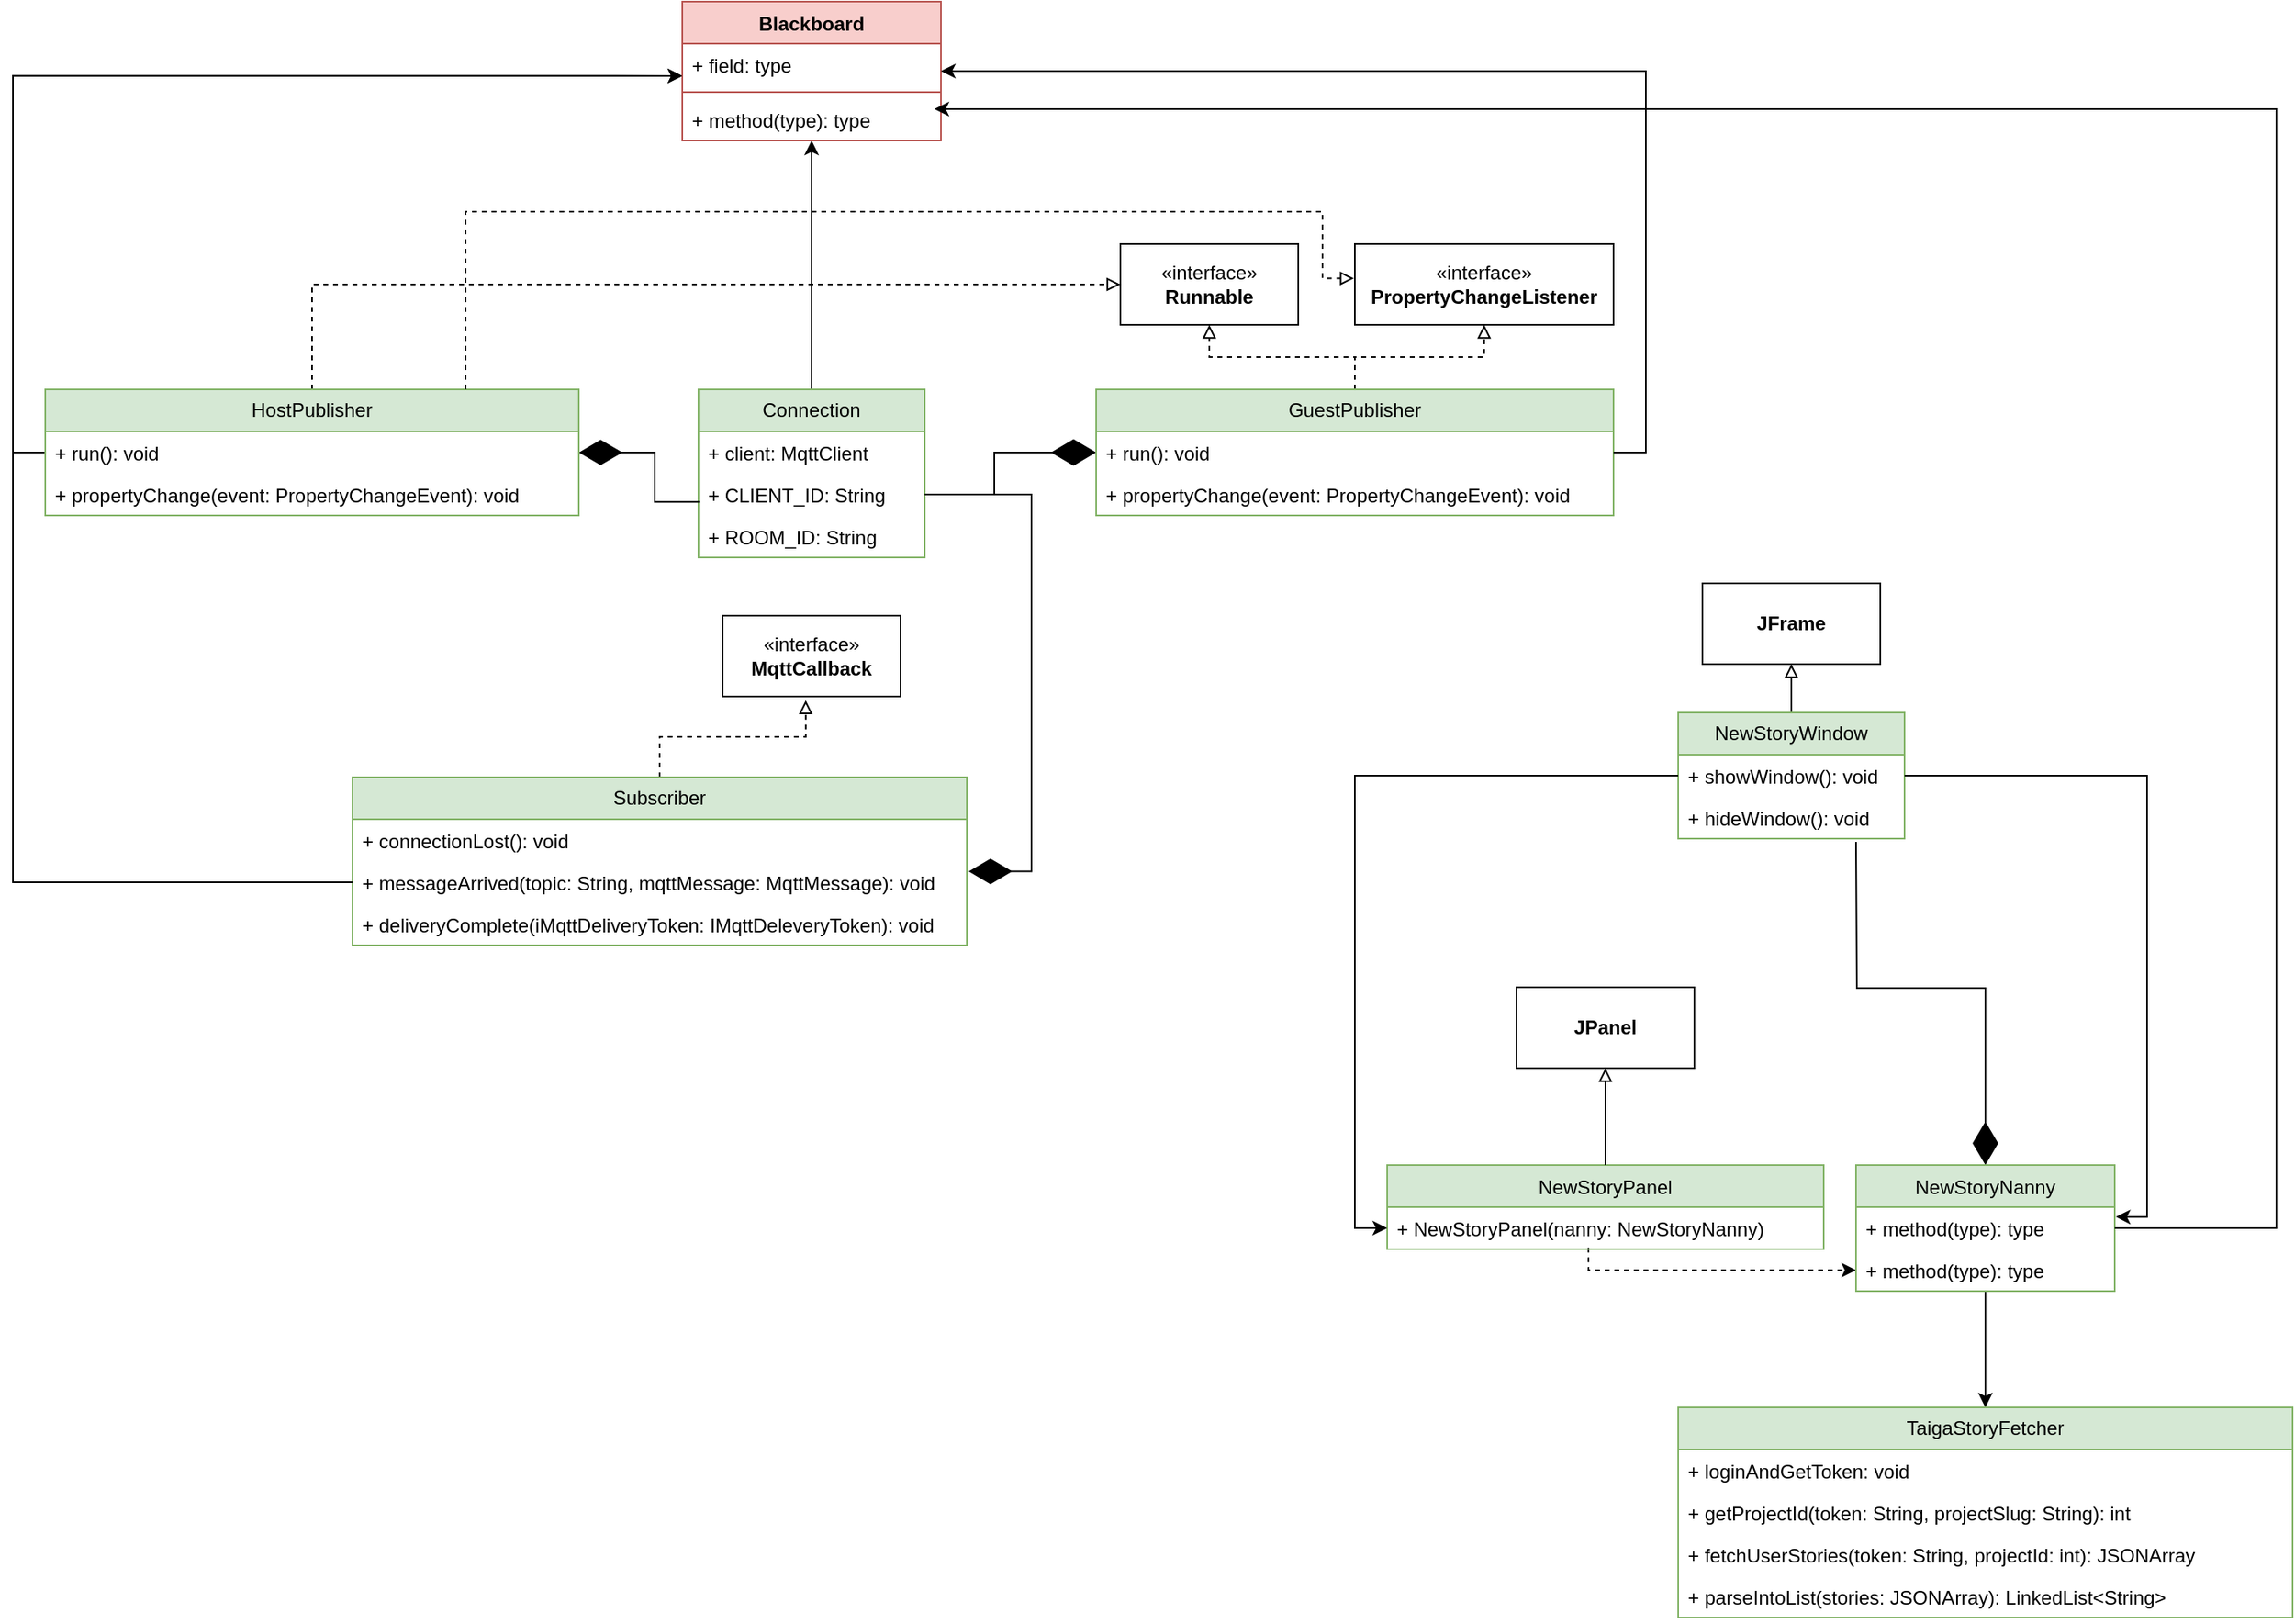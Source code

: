 <mxfile version="27.1.4">
  <diagram id="C5RBs43oDa-KdzZeNtuy" name="Page-1">
    <mxGraphModel dx="2864" dy="2312" grid="1" gridSize="10" guides="1" tooltips="1" connect="1" arrows="1" fold="1" page="1" pageScale="1" pageWidth="827" pageHeight="1169" math="0" shadow="0">
      <root>
        <mxCell id="WIyWlLk6GJQsqaUBKTNV-0" />
        <mxCell id="WIyWlLk6GJQsqaUBKTNV-1" parent="WIyWlLk6GJQsqaUBKTNV-0" />
        <mxCell id="sdMigr9z8ULhyfIldjyS-41" style="edgeStyle=orthogonalEdgeStyle;rounded=0;orthogonalLoop=1;jettySize=auto;html=1;entryX=0.5;entryY=1;entryDx=0;entryDy=0;" edge="1" parent="WIyWlLk6GJQsqaUBKTNV-1" source="sdMigr9z8ULhyfIldjyS-0" target="sdMigr9z8ULhyfIldjyS-34">
          <mxGeometry relative="1" as="geometry" />
        </mxCell>
        <mxCell id="sdMigr9z8ULhyfIldjyS-0" value="Connection" style="swimlane;fontStyle=0;childLayout=stackLayout;horizontal=1;startSize=26;fillColor=#d5e8d4;horizontalStack=0;resizeParent=1;resizeParentMax=0;resizeLast=0;collapsible=1;marginBottom=0;whiteSpace=wrap;html=1;strokeColor=#82b366;" vertex="1" parent="WIyWlLk6GJQsqaUBKTNV-1">
          <mxGeometry x="274" y="130" width="140" height="104" as="geometry">
            <mxRectangle x="274" y="130" width="100" height="30" as="alternateBounds" />
          </mxGeometry>
        </mxCell>
        <mxCell id="sdMigr9z8ULhyfIldjyS-1" value="+ client: MqttClient" style="text;strokeColor=none;fillColor=none;align=left;verticalAlign=top;spacingLeft=4;spacingRight=4;overflow=hidden;rotatable=0;points=[[0,0.5],[1,0.5]];portConstraint=eastwest;whiteSpace=wrap;html=1;" vertex="1" parent="sdMigr9z8ULhyfIldjyS-0">
          <mxGeometry y="26" width="140" height="26" as="geometry" />
        </mxCell>
        <mxCell id="sdMigr9z8ULhyfIldjyS-2" value="+ CLIENT_ID: String" style="text;strokeColor=none;fillColor=none;align=left;verticalAlign=top;spacingLeft=4;spacingRight=4;overflow=hidden;rotatable=0;points=[[0,0.5],[1,0.5]];portConstraint=eastwest;whiteSpace=wrap;html=1;" vertex="1" parent="sdMigr9z8ULhyfIldjyS-0">
          <mxGeometry y="52" width="140" height="26" as="geometry" />
        </mxCell>
        <mxCell id="sdMigr9z8ULhyfIldjyS-3" value="&lt;div&gt;+ ROOM_ID: String&lt;/div&gt;" style="text;strokeColor=none;fillColor=none;align=left;verticalAlign=top;spacingLeft=4;spacingRight=4;overflow=hidden;rotatable=0;points=[[0,0.5],[1,0.5]];portConstraint=eastwest;whiteSpace=wrap;html=1;" vertex="1" parent="sdMigr9z8ULhyfIldjyS-0">
          <mxGeometry y="78" width="140" height="26" as="geometry" />
        </mxCell>
        <mxCell id="sdMigr9z8ULhyfIldjyS-13" style="edgeStyle=orthogonalEdgeStyle;rounded=0;orthogonalLoop=1;jettySize=auto;html=1;endArrow=none;startFill=1;startArrow=diamondThin;strokeWidth=1;endSize=25;startSize=25;entryX=1;entryY=0.5;entryDx=0;entryDy=0;" edge="1" parent="WIyWlLk6GJQsqaUBKTNV-1" source="sdMigr9z8ULhyfIldjyS-8" target="sdMigr9z8ULhyfIldjyS-2">
          <mxGeometry relative="1" as="geometry">
            <mxPoint x="430" y="180" as="targetPoint" />
          </mxGeometry>
        </mxCell>
        <mxCell id="sdMigr9z8ULhyfIldjyS-16" style="edgeStyle=orthogonalEdgeStyle;rounded=0;orthogonalLoop=1;jettySize=auto;html=1;entryX=0.5;entryY=1;entryDx=0;entryDy=0;dashed=1;endArrow=block;endFill=0;" edge="1" parent="WIyWlLk6GJQsqaUBKTNV-1" source="sdMigr9z8ULhyfIldjyS-8" target="sdMigr9z8ULhyfIldjyS-14">
          <mxGeometry relative="1" as="geometry" />
        </mxCell>
        <mxCell id="sdMigr9z8ULhyfIldjyS-17" style="edgeStyle=orthogonalEdgeStyle;rounded=0;orthogonalLoop=1;jettySize=auto;html=1;entryX=0.5;entryY=1;entryDx=0;entryDy=0;exitX=0.5;exitY=0;exitDx=0;exitDy=0;dashed=1;endArrow=block;endFill=0;" edge="1" parent="WIyWlLk6GJQsqaUBKTNV-1" source="sdMigr9z8ULhyfIldjyS-8" target="sdMigr9z8ULhyfIldjyS-15">
          <mxGeometry relative="1" as="geometry">
            <mxPoint x="640" y="110" as="targetPoint" />
          </mxGeometry>
        </mxCell>
        <mxCell id="sdMigr9z8ULhyfIldjyS-8" value="GuestPublisher" style="swimlane;fontStyle=0;childLayout=stackLayout;horizontal=1;startSize=26;fillColor=#d5e8d4;horizontalStack=0;resizeParent=1;resizeParentMax=0;resizeLast=0;collapsible=1;marginBottom=0;whiteSpace=wrap;html=1;strokeColor=#82b366;" vertex="1" parent="WIyWlLk6GJQsqaUBKTNV-1">
          <mxGeometry x="520" y="130" width="320" height="78" as="geometry" />
        </mxCell>
        <mxCell id="sdMigr9z8ULhyfIldjyS-9" value="+ run(): void" style="text;strokeColor=none;fillColor=none;align=left;verticalAlign=top;spacingLeft=4;spacingRight=4;overflow=hidden;rotatable=0;points=[[0,0.5],[1,0.5]];portConstraint=eastwest;whiteSpace=wrap;html=1;" vertex="1" parent="sdMigr9z8ULhyfIldjyS-8">
          <mxGeometry y="26" width="320" height="26" as="geometry" />
        </mxCell>
        <mxCell id="sdMigr9z8ULhyfIldjyS-10" value="&lt;div&gt;+ propertyChange(event: PropertyChangeEvent): void&lt;/div&gt;" style="text;strokeColor=none;fillColor=none;align=left;verticalAlign=top;spacingLeft=4;spacingRight=4;overflow=hidden;rotatable=0;points=[[0,0.5],[1,0.5]];portConstraint=eastwest;whiteSpace=wrap;html=1;" vertex="1" parent="sdMigr9z8ULhyfIldjyS-8">
          <mxGeometry y="52" width="320" height="26" as="geometry" />
        </mxCell>
        <mxCell id="sdMigr9z8ULhyfIldjyS-14" value="«interface»&lt;br&gt;&lt;b&gt;Runnable&lt;/b&gt;" style="html=1;whiteSpace=wrap;" vertex="1" parent="WIyWlLk6GJQsqaUBKTNV-1">
          <mxGeometry x="535" y="40" width="110" height="50" as="geometry" />
        </mxCell>
        <mxCell id="sdMigr9z8ULhyfIldjyS-15" value="«interface»&lt;br&gt;&lt;b&gt;PropertyChangeListener&lt;/b&gt;" style="html=1;whiteSpace=wrap;" vertex="1" parent="WIyWlLk6GJQsqaUBKTNV-1">
          <mxGeometry x="680" y="40" width="160" height="50" as="geometry" />
        </mxCell>
        <mxCell id="sdMigr9z8ULhyfIldjyS-23" style="edgeStyle=orthogonalEdgeStyle;rounded=0;orthogonalLoop=1;jettySize=auto;html=1;endArrow=none;startFill=1;startArrow=diamondThin;startSize=24;entryX=0.004;entryY=0.676;entryDx=0;entryDy=0;entryPerimeter=0;" edge="1" parent="WIyWlLk6GJQsqaUBKTNV-1" source="sdMigr9z8ULhyfIldjyS-18" target="sdMigr9z8ULhyfIldjyS-2">
          <mxGeometry relative="1" as="geometry">
            <mxPoint x="270" y="200" as="targetPoint" />
          </mxGeometry>
        </mxCell>
        <mxCell id="sdMigr9z8ULhyfIldjyS-24" style="edgeStyle=orthogonalEdgeStyle;rounded=0;orthogonalLoop=1;jettySize=auto;html=1;entryX=0;entryY=0.5;entryDx=0;entryDy=0;exitX=0.5;exitY=0;exitDx=0;exitDy=0;dashed=1;endArrow=block;endFill=0;" edge="1" parent="WIyWlLk6GJQsqaUBKTNV-1" source="sdMigr9z8ULhyfIldjyS-18" target="sdMigr9z8ULhyfIldjyS-14">
          <mxGeometry relative="1" as="geometry" />
        </mxCell>
        <mxCell id="sdMigr9z8ULhyfIldjyS-39" style="edgeStyle=orthogonalEdgeStyle;rounded=0;orthogonalLoop=1;jettySize=auto;html=1;exitX=0;exitY=0.5;exitDx=0;exitDy=0;entryX=0.001;entryY=0.767;entryDx=0;entryDy=0;entryPerimeter=0;" edge="1" parent="WIyWlLk6GJQsqaUBKTNV-1" source="sdMigr9z8ULhyfIldjyS-19" target="sdMigr9z8ULhyfIldjyS-35">
          <mxGeometry relative="1" as="geometry">
            <mxPoint x="210" y="-90" as="targetPoint" />
          </mxGeometry>
        </mxCell>
        <mxCell id="sdMigr9z8ULhyfIldjyS-18" value="HostPublisher" style="swimlane;fontStyle=0;childLayout=stackLayout;horizontal=1;startSize=26;fillColor=#d5e8d4;horizontalStack=0;resizeParent=1;resizeParentMax=0;resizeLast=0;collapsible=1;marginBottom=0;whiteSpace=wrap;html=1;strokeColor=#82b366;" vertex="1" parent="WIyWlLk6GJQsqaUBKTNV-1">
          <mxGeometry x="-130" y="130" width="330" height="78" as="geometry" />
        </mxCell>
        <mxCell id="sdMigr9z8ULhyfIldjyS-19" value="+ run(): void" style="text;strokeColor=none;fillColor=none;align=left;verticalAlign=top;spacingLeft=4;spacingRight=4;overflow=hidden;rotatable=0;points=[[0,0.5],[1,0.5]];portConstraint=eastwest;whiteSpace=wrap;html=1;" vertex="1" parent="sdMigr9z8ULhyfIldjyS-18">
          <mxGeometry y="26" width="330" height="26" as="geometry" />
        </mxCell>
        <mxCell id="sdMigr9z8ULhyfIldjyS-20" value="&lt;div&gt;+ propertyChange(event: PropertyChangeEvent): void&lt;/div&gt;" style="text;strokeColor=none;fillColor=none;align=left;verticalAlign=top;spacingLeft=4;spacingRight=4;overflow=hidden;rotatable=0;points=[[0,0.5],[1,0.5]];portConstraint=eastwest;whiteSpace=wrap;html=1;" vertex="1" parent="sdMigr9z8ULhyfIldjyS-18">
          <mxGeometry y="52" width="330" height="26" as="geometry" />
        </mxCell>
        <mxCell id="sdMigr9z8ULhyfIldjyS-25" style="edgeStyle=orthogonalEdgeStyle;rounded=0;orthogonalLoop=1;jettySize=auto;html=1;entryX=-0.004;entryY=0.426;entryDx=0;entryDy=0;entryPerimeter=0;dashed=1;endArrow=block;endFill=0;" edge="1" parent="WIyWlLk6GJQsqaUBKTNV-1" target="sdMigr9z8ULhyfIldjyS-15">
          <mxGeometry relative="1" as="geometry">
            <mxPoint x="130" y="130" as="sourcePoint" />
            <Array as="points">
              <mxPoint x="130" y="20" />
              <mxPoint x="660" y="20" />
              <mxPoint x="660" y="61" />
            </Array>
          </mxGeometry>
        </mxCell>
        <mxCell id="sdMigr9z8ULhyfIldjyS-32" style="edgeStyle=orthogonalEdgeStyle;rounded=0;orthogonalLoop=1;jettySize=auto;html=1;entryX=0.467;entryY=1.047;entryDx=0;entryDy=0;entryPerimeter=0;dashed=1;endArrow=block;endFill=0;" edge="1" parent="WIyWlLk6GJQsqaUBKTNV-1" source="sdMigr9z8ULhyfIldjyS-26" target="sdMigr9z8ULhyfIldjyS-30">
          <mxGeometry relative="1" as="geometry">
            <mxPoint x="340" y="330" as="targetPoint" />
          </mxGeometry>
        </mxCell>
        <mxCell id="sdMigr9z8ULhyfIldjyS-33" style="edgeStyle=orthogonalEdgeStyle;rounded=0;orthogonalLoop=1;jettySize=auto;html=1;entryX=1;entryY=0.5;entryDx=0;entryDy=0;exitX=1.003;exitY=0.241;exitDx=0;exitDy=0;exitPerimeter=0;startArrow=diamondThin;startFill=1;endArrow=none;startSize=24;" edge="1" parent="WIyWlLk6GJQsqaUBKTNV-1" source="sdMigr9z8ULhyfIldjyS-28" target="sdMigr9z8ULhyfIldjyS-2">
          <mxGeometry relative="1" as="geometry" />
        </mxCell>
        <mxCell id="sdMigr9z8ULhyfIldjyS-26" value="Subscriber" style="swimlane;fontStyle=0;childLayout=stackLayout;horizontal=1;startSize=26;fillColor=#d5e8d4;horizontalStack=0;resizeParent=1;resizeParentMax=0;resizeLast=0;collapsible=1;marginBottom=0;whiteSpace=wrap;html=1;strokeColor=#82b366;" vertex="1" parent="WIyWlLk6GJQsqaUBKTNV-1">
          <mxGeometry x="60" y="370" width="380" height="104" as="geometry" />
        </mxCell>
        <mxCell id="sdMigr9z8ULhyfIldjyS-27" value="+ connectionLost(): void" style="text;strokeColor=none;fillColor=none;align=left;verticalAlign=top;spacingLeft=4;spacingRight=4;overflow=hidden;rotatable=0;points=[[0,0.5],[1,0.5]];portConstraint=eastwest;whiteSpace=wrap;html=1;" vertex="1" parent="sdMigr9z8ULhyfIldjyS-26">
          <mxGeometry y="26" width="380" height="26" as="geometry" />
        </mxCell>
        <mxCell id="sdMigr9z8ULhyfIldjyS-28" value="+ messageArrived(topic: String, mqttMessage: MqttMessage): void" style="text;strokeColor=none;fillColor=none;align=left;verticalAlign=top;spacingLeft=4;spacingRight=4;overflow=hidden;rotatable=0;points=[[0,0.5],[1,0.5]];portConstraint=eastwest;whiteSpace=wrap;html=1;" vertex="1" parent="sdMigr9z8ULhyfIldjyS-26">
          <mxGeometry y="52" width="380" height="26" as="geometry" />
        </mxCell>
        <mxCell id="sdMigr9z8ULhyfIldjyS-29" value="+ deliveryComplete(iMqttDeliveryToken: IMqttDeleveryToken): void" style="text;strokeColor=none;fillColor=none;align=left;verticalAlign=top;spacingLeft=4;spacingRight=4;overflow=hidden;rotatable=0;points=[[0,0.5],[1,0.5]];portConstraint=eastwest;whiteSpace=wrap;html=1;" vertex="1" parent="sdMigr9z8ULhyfIldjyS-26">
          <mxGeometry y="78" width="380" height="26" as="geometry" />
        </mxCell>
        <mxCell id="sdMigr9z8ULhyfIldjyS-30" value="«interface»&lt;br&gt;&lt;b&gt;MqttCallback&lt;/b&gt;" style="html=1;whiteSpace=wrap;" vertex="1" parent="WIyWlLk6GJQsqaUBKTNV-1">
          <mxGeometry x="289" y="270" width="110" height="50" as="geometry" />
        </mxCell>
        <mxCell id="sdMigr9z8ULhyfIldjyS-34" value="Blackboard" style="swimlane;fontStyle=1;align=center;verticalAlign=top;childLayout=stackLayout;horizontal=1;startSize=26;horizontalStack=0;resizeParent=1;resizeParentMax=0;resizeLast=0;collapsible=1;marginBottom=0;whiteSpace=wrap;html=1;fillColor=#f8cecc;strokeColor=#b85450;" vertex="1" parent="WIyWlLk6GJQsqaUBKTNV-1">
          <mxGeometry x="264" y="-110" width="160" height="86" as="geometry" />
        </mxCell>
        <mxCell id="sdMigr9z8ULhyfIldjyS-35" value="+ field: type" style="text;strokeColor=none;fillColor=none;align=left;verticalAlign=top;spacingLeft=4;spacingRight=4;overflow=hidden;rotatable=0;points=[[0,0.5],[1,0.5]];portConstraint=eastwest;whiteSpace=wrap;html=1;" vertex="1" parent="sdMigr9z8ULhyfIldjyS-34">
          <mxGeometry y="26" width="160" height="26" as="geometry" />
        </mxCell>
        <mxCell id="sdMigr9z8ULhyfIldjyS-36" value="" style="line;strokeWidth=1;fillColor=none;align=left;verticalAlign=middle;spacingTop=-1;spacingLeft=3;spacingRight=3;rotatable=0;labelPosition=right;points=[];portConstraint=eastwest;strokeColor=inherit;" vertex="1" parent="sdMigr9z8ULhyfIldjyS-34">
          <mxGeometry y="52" width="160" height="8" as="geometry" />
        </mxCell>
        <mxCell id="sdMigr9z8ULhyfIldjyS-37" value="+ method(type): type" style="text;strokeColor=none;fillColor=none;align=left;verticalAlign=top;spacingLeft=4;spacingRight=4;overflow=hidden;rotatable=0;points=[[0,0.5],[1,0.5]];portConstraint=eastwest;whiteSpace=wrap;html=1;" vertex="1" parent="sdMigr9z8ULhyfIldjyS-34">
          <mxGeometry y="60" width="160" height="26" as="geometry" />
        </mxCell>
        <mxCell id="sdMigr9z8ULhyfIldjyS-40" style="edgeStyle=orthogonalEdgeStyle;rounded=0;orthogonalLoop=1;jettySize=auto;html=1;entryX=1;entryY=0.5;entryDx=0;entryDy=0;exitX=1;exitY=0.5;exitDx=0;exitDy=0;" edge="1" parent="WIyWlLk6GJQsqaUBKTNV-1" source="sdMigr9z8ULhyfIldjyS-9" target="sdMigr9z8ULhyfIldjyS-34">
          <mxGeometry relative="1" as="geometry" />
        </mxCell>
        <mxCell id="sdMigr9z8ULhyfIldjyS-42" style="edgeStyle=orthogonalEdgeStyle;rounded=0;orthogonalLoop=1;jettySize=auto;html=1;entryX=0;entryY=0.769;entryDx=0;entryDy=0;entryPerimeter=0;exitX=0;exitY=0.5;exitDx=0;exitDy=0;" edge="1" parent="WIyWlLk6GJQsqaUBKTNV-1" source="sdMigr9z8ULhyfIldjyS-28" target="sdMigr9z8ULhyfIldjyS-35">
          <mxGeometry relative="1" as="geometry">
            <Array as="points">
              <mxPoint x="-150" y="435" />
              <mxPoint x="-150" y="-64" />
            </Array>
          </mxGeometry>
        </mxCell>
        <mxCell id="sdMigr9z8ULhyfIldjyS-48" style="edgeStyle=orthogonalEdgeStyle;rounded=0;orthogonalLoop=1;jettySize=auto;html=1;endArrow=block;endFill=0;" edge="1" parent="WIyWlLk6GJQsqaUBKTNV-1" source="sdMigr9z8ULhyfIldjyS-43" target="sdMigr9z8ULhyfIldjyS-47">
          <mxGeometry relative="1" as="geometry" />
        </mxCell>
        <mxCell id="sdMigr9z8ULhyfIldjyS-43" value="NewStoryWindow" style="swimlane;fontStyle=0;childLayout=stackLayout;horizontal=1;startSize=26;fillColor=#d5e8d4;horizontalStack=0;resizeParent=1;resizeParentMax=0;resizeLast=0;collapsible=1;marginBottom=0;whiteSpace=wrap;html=1;strokeColor=#82b366;" vertex="1" parent="WIyWlLk6GJQsqaUBKTNV-1">
          <mxGeometry x="880" y="330" width="140" height="78" as="geometry" />
        </mxCell>
        <mxCell id="sdMigr9z8ULhyfIldjyS-44" value="+ showWindow(): void" style="text;strokeColor=none;fillColor=none;align=left;verticalAlign=top;spacingLeft=4;spacingRight=4;overflow=hidden;rotatable=0;points=[[0,0.5],[1,0.5]];portConstraint=eastwest;whiteSpace=wrap;html=1;" vertex="1" parent="sdMigr9z8ULhyfIldjyS-43">
          <mxGeometry y="26" width="140" height="26" as="geometry" />
        </mxCell>
        <mxCell id="sdMigr9z8ULhyfIldjyS-45" value="+ hideWindow(): void" style="text;strokeColor=none;fillColor=none;align=left;verticalAlign=top;spacingLeft=4;spacingRight=4;overflow=hidden;rotatable=0;points=[[0,0.5],[1,0.5]];portConstraint=eastwest;whiteSpace=wrap;html=1;" vertex="1" parent="sdMigr9z8ULhyfIldjyS-43">
          <mxGeometry y="52" width="140" height="26" as="geometry" />
        </mxCell>
        <mxCell id="sdMigr9z8ULhyfIldjyS-47" value="&lt;b&gt;JFrame&lt;/b&gt;" style="html=1;whiteSpace=wrap;" vertex="1" parent="WIyWlLk6GJQsqaUBKTNV-1">
          <mxGeometry x="895" y="250" width="110" height="50" as="geometry" />
        </mxCell>
        <mxCell id="sdMigr9z8ULhyfIldjyS-62" style="edgeStyle=orthogonalEdgeStyle;rounded=0;orthogonalLoop=1;jettySize=auto;html=1;dashed=1;exitX=0.461;exitY=0.964;exitDx=0;exitDy=0;exitPerimeter=0;entryX=0;entryY=0.5;entryDx=0;entryDy=0;" edge="1" parent="WIyWlLk6GJQsqaUBKTNV-1" source="sdMigr9z8ULhyfIldjyS-50" target="sdMigr9z8ULhyfIldjyS-66">
          <mxGeometry relative="1" as="geometry">
            <mxPoint x="950" y="670" as="targetPoint" />
            <Array as="points">
              <mxPoint x="825" y="675" />
            </Array>
          </mxGeometry>
        </mxCell>
        <mxCell id="sdMigr9z8ULhyfIldjyS-49" value="&lt;div&gt;NewStoryPanel&lt;/div&gt;" style="swimlane;fontStyle=0;align=center;verticalAlign=top;childLayout=stackLayout;horizontal=1;startSize=26;horizontalStack=0;resizeParent=1;resizeParentMax=0;resizeLast=0;collapsible=1;marginBottom=0;whiteSpace=wrap;html=1;fillColor=#d5e8d4;strokeColor=#82b366;" vertex="1" parent="WIyWlLk6GJQsqaUBKTNV-1">
          <mxGeometry x="700" y="610" width="270" height="52" as="geometry" />
        </mxCell>
        <mxCell id="sdMigr9z8ULhyfIldjyS-50" value="+ NewStoryPanel(nanny: NewStoryNanny)" style="text;strokeColor=none;fillColor=none;align=left;verticalAlign=top;spacingLeft=4;spacingRight=4;overflow=hidden;rotatable=0;points=[[0,0.5],[1,0.5]];portConstraint=eastwest;whiteSpace=wrap;html=1;" vertex="1" parent="sdMigr9z8ULhyfIldjyS-49">
          <mxGeometry y="26" width="270" height="26" as="geometry" />
        </mxCell>
        <mxCell id="sdMigr9z8ULhyfIldjyS-64" style="edgeStyle=orthogonalEdgeStyle;rounded=0;orthogonalLoop=1;jettySize=auto;html=1;startArrow=diamondThin;startFill=1;startSize=24;endArrow=none;" edge="1" parent="WIyWlLk6GJQsqaUBKTNV-1" source="sdMigr9z8ULhyfIldjyS-53">
          <mxGeometry relative="1" as="geometry">
            <mxPoint x="990" y="410" as="targetPoint" />
          </mxGeometry>
        </mxCell>
        <mxCell id="sdMigr9z8ULhyfIldjyS-71" style="edgeStyle=orthogonalEdgeStyle;rounded=0;orthogonalLoop=1;jettySize=auto;html=1;" edge="1" parent="WIyWlLk6GJQsqaUBKTNV-1" source="sdMigr9z8ULhyfIldjyS-53" target="sdMigr9z8ULhyfIldjyS-67">
          <mxGeometry relative="1" as="geometry" />
        </mxCell>
        <mxCell id="sdMigr9z8ULhyfIldjyS-53" value="&lt;div&gt;NewStoryNanny&lt;/div&gt;" style="swimlane;fontStyle=0;align=center;verticalAlign=top;childLayout=stackLayout;horizontal=1;startSize=26;horizontalStack=0;resizeParent=1;resizeParentMax=0;resizeLast=0;collapsible=1;marginBottom=0;whiteSpace=wrap;html=1;fillColor=#d5e8d4;strokeColor=#82b366;" vertex="1" parent="WIyWlLk6GJQsqaUBKTNV-1">
          <mxGeometry x="990" y="610" width="160" height="78" as="geometry" />
        </mxCell>
        <mxCell id="sdMigr9z8ULhyfIldjyS-56" value="+ method(type): type" style="text;strokeColor=none;fillColor=none;align=left;verticalAlign=top;spacingLeft=4;spacingRight=4;overflow=hidden;rotatable=0;points=[[0,0.5],[1,0.5]];portConstraint=eastwest;whiteSpace=wrap;html=1;" vertex="1" parent="sdMigr9z8ULhyfIldjyS-53">
          <mxGeometry y="26" width="160" height="26" as="geometry" />
        </mxCell>
        <mxCell id="sdMigr9z8ULhyfIldjyS-66" value="+ method(type): type" style="text;strokeColor=none;fillColor=none;align=left;verticalAlign=top;spacingLeft=4;spacingRight=4;overflow=hidden;rotatable=0;points=[[0,0.5],[1,0.5]];portConstraint=eastwest;whiteSpace=wrap;html=1;" vertex="1" parent="sdMigr9z8ULhyfIldjyS-53">
          <mxGeometry y="52" width="160" height="26" as="geometry" />
        </mxCell>
        <mxCell id="sdMigr9z8ULhyfIldjyS-57" value="&lt;div&gt;&lt;b&gt;JPanel&lt;/b&gt;&lt;/div&gt;" style="html=1;whiteSpace=wrap;" vertex="1" parent="WIyWlLk6GJQsqaUBKTNV-1">
          <mxGeometry x="780" y="500" width="110" height="50" as="geometry" />
        </mxCell>
        <mxCell id="sdMigr9z8ULhyfIldjyS-58" style="edgeStyle=orthogonalEdgeStyle;rounded=0;orthogonalLoop=1;jettySize=auto;html=1;endArrow=block;endFill=0;exitX=0.5;exitY=0;exitDx=0;exitDy=0;" edge="1" parent="WIyWlLk6GJQsqaUBKTNV-1" source="sdMigr9z8ULhyfIldjyS-49" target="sdMigr9z8ULhyfIldjyS-57">
          <mxGeometry relative="1" as="geometry">
            <mxPoint x="950" y="470" as="sourcePoint" />
            <mxPoint x="950" y="440" as="targetPoint" />
          </mxGeometry>
        </mxCell>
        <mxCell id="sdMigr9z8ULhyfIldjyS-59" style="edgeStyle=orthogonalEdgeStyle;rounded=0;orthogonalLoop=1;jettySize=auto;html=1;entryX=0;entryY=0.5;entryDx=0;entryDy=0;" edge="1" parent="WIyWlLk6GJQsqaUBKTNV-1" source="sdMigr9z8ULhyfIldjyS-44" target="sdMigr9z8ULhyfIldjyS-50">
          <mxGeometry relative="1" as="geometry" />
        </mxCell>
        <mxCell id="sdMigr9z8ULhyfIldjyS-61" style="edgeStyle=orthogonalEdgeStyle;rounded=0;orthogonalLoop=1;jettySize=auto;html=1;entryX=1.004;entryY=0.233;entryDx=0;entryDy=0;entryPerimeter=0;exitX=1;exitY=0.5;exitDx=0;exitDy=0;" edge="1" parent="WIyWlLk6GJQsqaUBKTNV-1" source="sdMigr9z8ULhyfIldjyS-43">
          <mxGeometry relative="1" as="geometry">
            <mxPoint x="1150.64" y="642.058" as="targetPoint" />
            <Array as="points">
              <mxPoint x="1170" y="369" />
              <mxPoint x="1170" y="642" />
            </Array>
          </mxGeometry>
        </mxCell>
        <mxCell id="sdMigr9z8ULhyfIldjyS-65" style="edgeStyle=orthogonalEdgeStyle;rounded=0;orthogonalLoop=1;jettySize=auto;html=1;entryX=0.975;entryY=0.25;entryDx=0;entryDy=0;entryPerimeter=0;" edge="1" parent="WIyWlLk6GJQsqaUBKTNV-1" target="sdMigr9z8ULhyfIldjyS-37">
          <mxGeometry relative="1" as="geometry">
            <mxPoint x="1150" y="649" as="sourcePoint" />
            <Array as="points">
              <mxPoint x="1250" y="649" />
              <mxPoint x="1250" y="-43" />
            </Array>
          </mxGeometry>
        </mxCell>
        <mxCell id="sdMigr9z8ULhyfIldjyS-67" value="TaigaStoryFetcher" style="swimlane;fontStyle=0;childLayout=stackLayout;horizontal=1;startSize=26;fillColor=#d5e8d4;horizontalStack=0;resizeParent=1;resizeParentMax=0;resizeLast=0;collapsible=1;marginBottom=0;whiteSpace=wrap;html=1;strokeColor=#82b366;" vertex="1" parent="WIyWlLk6GJQsqaUBKTNV-1">
          <mxGeometry x="880" y="760" width="380" height="130" as="geometry" />
        </mxCell>
        <mxCell id="sdMigr9z8ULhyfIldjyS-68" value="+ loginAndGetToken: void" style="text;strokeColor=none;fillColor=none;align=left;verticalAlign=top;spacingLeft=4;spacingRight=4;overflow=hidden;rotatable=0;points=[[0,0.5],[1,0.5]];portConstraint=eastwest;whiteSpace=wrap;html=1;" vertex="1" parent="sdMigr9z8ULhyfIldjyS-67">
          <mxGeometry y="26" width="380" height="26" as="geometry" />
        </mxCell>
        <mxCell id="sdMigr9z8ULhyfIldjyS-69" value="+ getProjectId(token: String, projectSlug: String): int" style="text;strokeColor=none;fillColor=none;align=left;verticalAlign=top;spacingLeft=4;spacingRight=4;overflow=hidden;rotatable=0;points=[[0,0.5],[1,0.5]];portConstraint=eastwest;whiteSpace=wrap;html=1;" vertex="1" parent="sdMigr9z8ULhyfIldjyS-67">
          <mxGeometry y="52" width="380" height="26" as="geometry" />
        </mxCell>
        <mxCell id="sdMigr9z8ULhyfIldjyS-70" value="+ fetchUserStories(token: String, projectId: int): JSONArray" style="text;strokeColor=none;fillColor=none;align=left;verticalAlign=top;spacingLeft=4;spacingRight=4;overflow=hidden;rotatable=0;points=[[0,0.5],[1,0.5]];portConstraint=eastwest;whiteSpace=wrap;html=1;" vertex="1" parent="sdMigr9z8ULhyfIldjyS-67">
          <mxGeometry y="78" width="380" height="26" as="geometry" />
        </mxCell>
        <mxCell id="sdMigr9z8ULhyfIldjyS-72" value="+ parseIntoList(stories: JSONArray): LinkedList&amp;lt;String&amp;gt;" style="text;strokeColor=none;fillColor=none;align=left;verticalAlign=top;spacingLeft=4;spacingRight=4;overflow=hidden;rotatable=0;points=[[0,0.5],[1,0.5]];portConstraint=eastwest;whiteSpace=wrap;html=1;" vertex="1" parent="sdMigr9z8ULhyfIldjyS-67">
          <mxGeometry y="104" width="380" height="26" as="geometry" />
        </mxCell>
      </root>
    </mxGraphModel>
  </diagram>
</mxfile>
